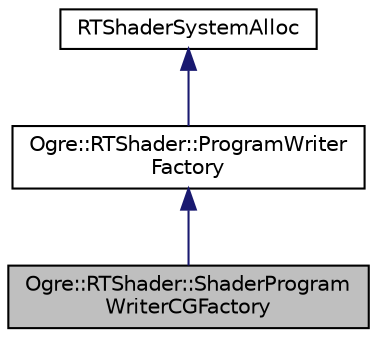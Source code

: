 digraph "Ogre::RTShader::ShaderProgramWriterCGFactory"
{
  bgcolor="transparent";
  edge [fontname="Helvetica",fontsize="10",labelfontname="Helvetica",labelfontsize="10"];
  node [fontname="Helvetica",fontsize="10",shape=record];
  Node0 [label="Ogre::RTShader::ShaderProgram\lWriterCGFactory",height=0.2,width=0.4,color="black", fillcolor="grey75", style="filled", fontcolor="black"];
  Node1 -> Node0 [dir="back",color="midnightblue",fontsize="10",style="solid",fontname="Helvetica"];
  Node1 [label="Ogre::RTShader::ProgramWriter\lFactory",height=0.2,width=0.4,color="black",URL="$class_ogre_1_1_r_t_shader_1_1_program_writer_factory.html",tooltip="Interface definition for factories of ShaderProgramWriter. "];
  Node2 -> Node1 [dir="back",color="midnightblue",fontsize="10",style="solid",fontname="Helvetica"];
  Node2 [label="RTShaderSystemAlloc",height=0.2,width=0.4,color="black",URL="$class_ogre_1_1_allocated_object.html"];
}
